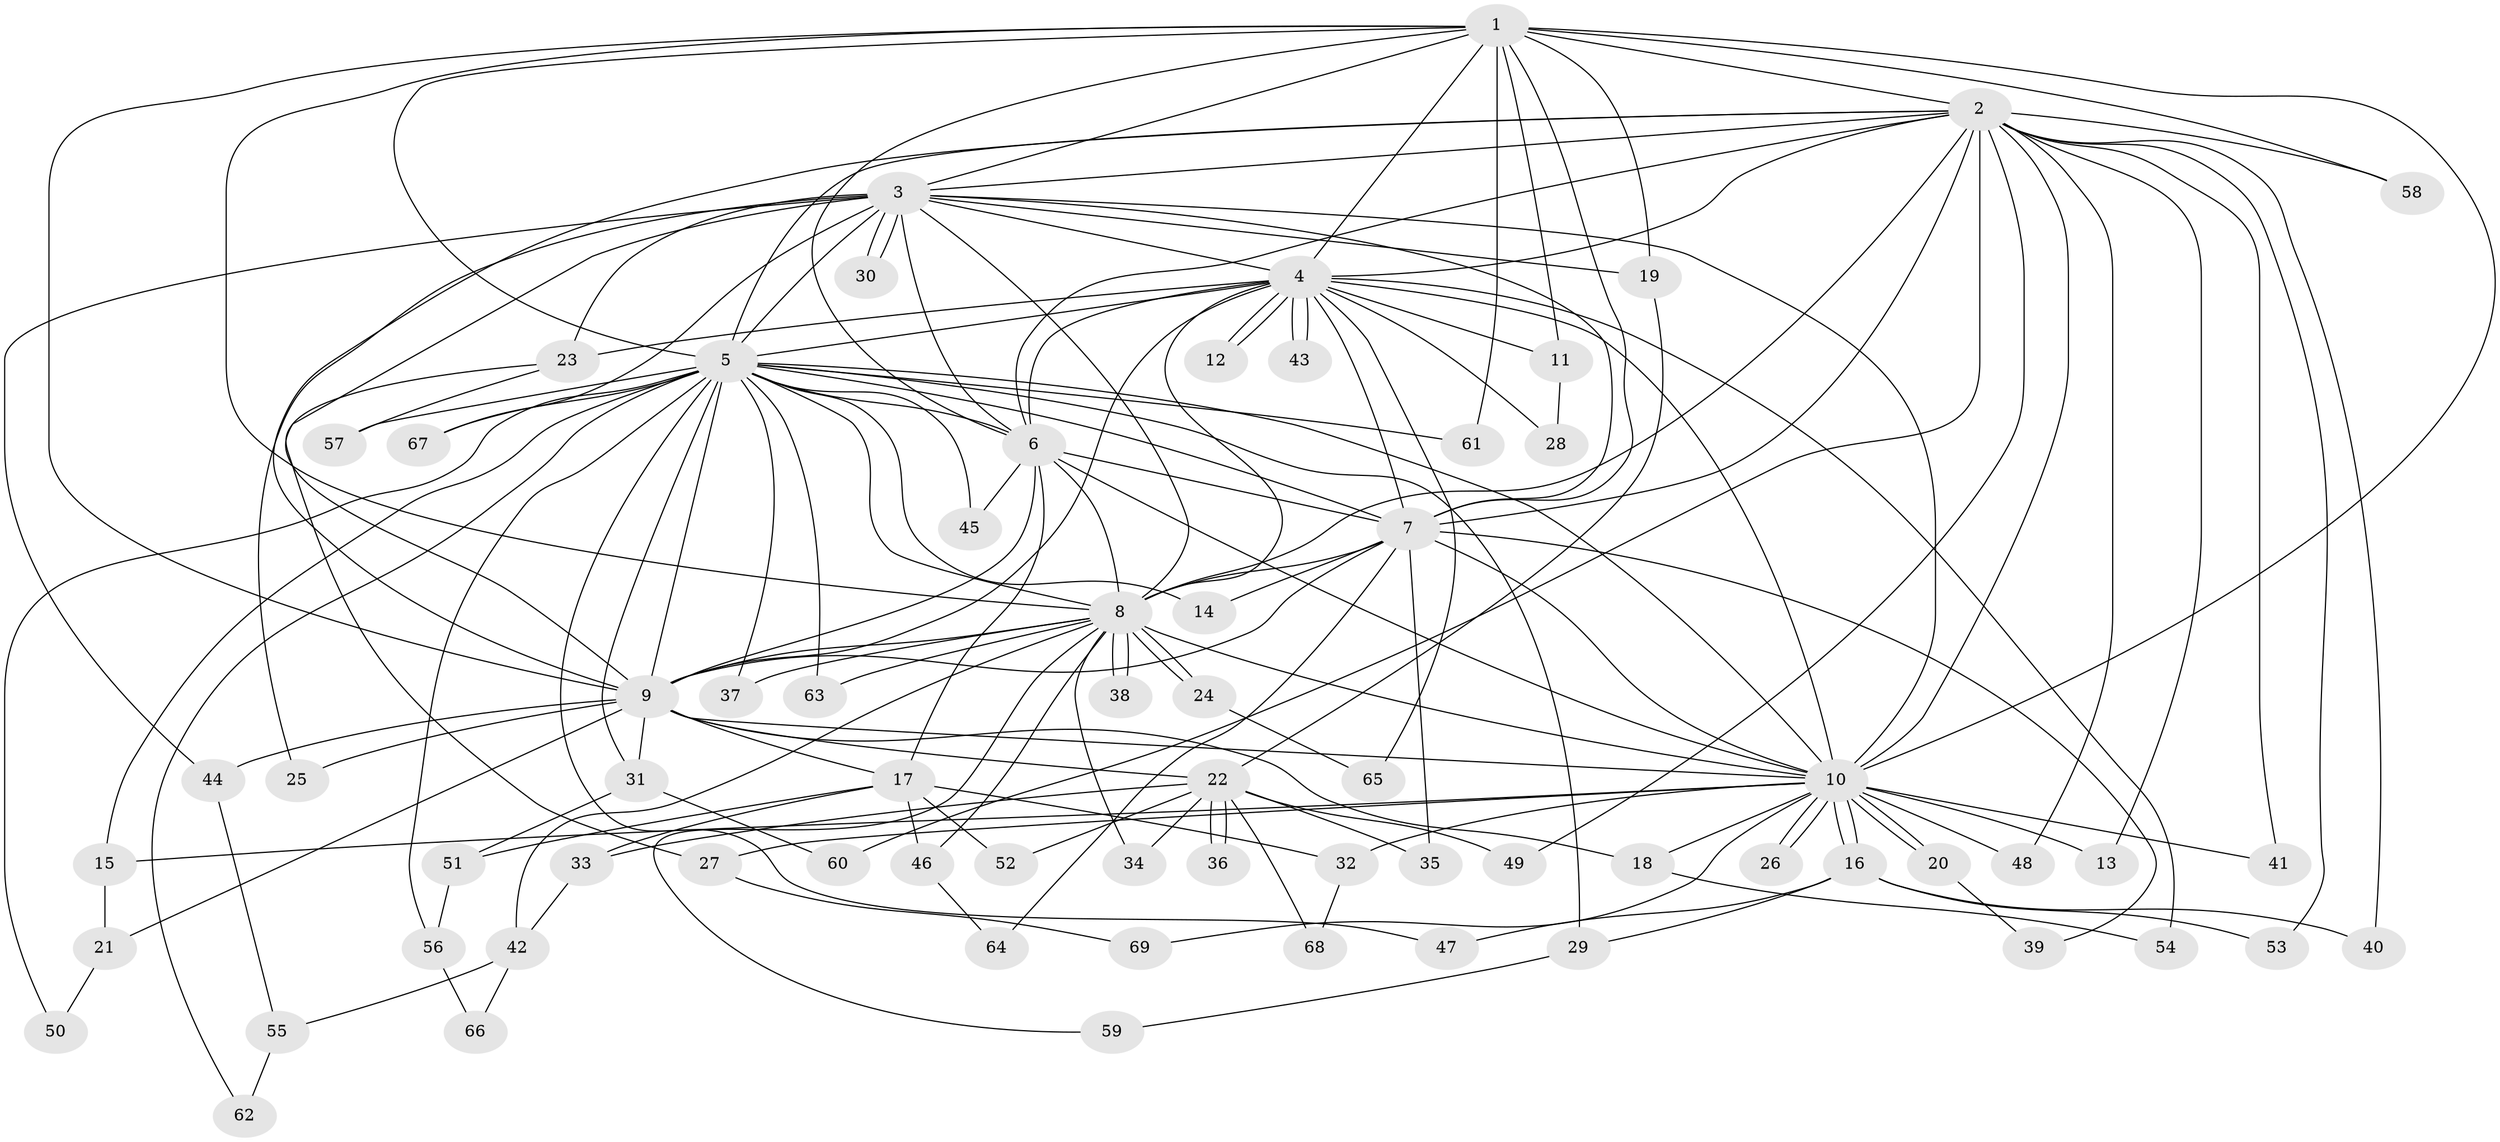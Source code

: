 // coarse degree distribution, {9: 0.07142857142857142, 14: 0.07142857142857142, 11: 0.03571428571428571, 10: 0.03571428571428571, 13: 0.03571428571428571, 2: 0.25, 4: 0.10714285714285714, 8: 0.03571428571428571, 5: 0.14285714285714285, 7: 0.03571428571428571, 1: 0.10714285714285714, 3: 0.07142857142857142}
// Generated by graph-tools (version 1.1) at 2025/49/03/04/25 22:49:32]
// undirected, 69 vertices, 163 edges
graph export_dot {
  node [color=gray90,style=filled];
  1;
  2;
  3;
  4;
  5;
  6;
  7;
  8;
  9;
  10;
  11;
  12;
  13;
  14;
  15;
  16;
  17;
  18;
  19;
  20;
  21;
  22;
  23;
  24;
  25;
  26;
  27;
  28;
  29;
  30;
  31;
  32;
  33;
  34;
  35;
  36;
  37;
  38;
  39;
  40;
  41;
  42;
  43;
  44;
  45;
  46;
  47;
  48;
  49;
  50;
  51;
  52;
  53;
  54;
  55;
  56;
  57;
  58;
  59;
  60;
  61;
  62;
  63;
  64;
  65;
  66;
  67;
  68;
  69;
  1 -- 2;
  1 -- 3;
  1 -- 4;
  1 -- 5;
  1 -- 6;
  1 -- 7;
  1 -- 8;
  1 -- 9;
  1 -- 10;
  1 -- 11;
  1 -- 19;
  1 -- 58;
  1 -- 61;
  2 -- 3;
  2 -- 4;
  2 -- 5;
  2 -- 6;
  2 -- 7;
  2 -- 8;
  2 -- 9;
  2 -- 10;
  2 -- 13;
  2 -- 40;
  2 -- 41;
  2 -- 48;
  2 -- 49;
  2 -- 53;
  2 -- 58;
  2 -- 60;
  3 -- 4;
  3 -- 5;
  3 -- 6;
  3 -- 7;
  3 -- 8;
  3 -- 9;
  3 -- 10;
  3 -- 19;
  3 -- 23;
  3 -- 25;
  3 -- 30;
  3 -- 30;
  3 -- 44;
  3 -- 67;
  4 -- 5;
  4 -- 6;
  4 -- 7;
  4 -- 8;
  4 -- 9;
  4 -- 10;
  4 -- 11;
  4 -- 12;
  4 -- 12;
  4 -- 23;
  4 -- 28;
  4 -- 43;
  4 -- 43;
  4 -- 54;
  4 -- 65;
  5 -- 6;
  5 -- 7;
  5 -- 8;
  5 -- 9;
  5 -- 10;
  5 -- 14;
  5 -- 15;
  5 -- 29;
  5 -- 31;
  5 -- 37;
  5 -- 45;
  5 -- 47;
  5 -- 50;
  5 -- 56;
  5 -- 57;
  5 -- 61;
  5 -- 62;
  5 -- 63;
  5 -- 67;
  6 -- 7;
  6 -- 8;
  6 -- 9;
  6 -- 10;
  6 -- 17;
  6 -- 45;
  7 -- 8;
  7 -- 9;
  7 -- 10;
  7 -- 14;
  7 -- 35;
  7 -- 39;
  7 -- 64;
  8 -- 9;
  8 -- 10;
  8 -- 24;
  8 -- 24;
  8 -- 34;
  8 -- 37;
  8 -- 38;
  8 -- 38;
  8 -- 42;
  8 -- 46;
  8 -- 59;
  8 -- 63;
  9 -- 10;
  9 -- 17;
  9 -- 18;
  9 -- 21;
  9 -- 22;
  9 -- 25;
  9 -- 31;
  9 -- 44;
  10 -- 13;
  10 -- 15;
  10 -- 16;
  10 -- 16;
  10 -- 18;
  10 -- 20;
  10 -- 20;
  10 -- 26;
  10 -- 26;
  10 -- 27;
  10 -- 32;
  10 -- 41;
  10 -- 48;
  10 -- 69;
  11 -- 28;
  15 -- 21;
  16 -- 29;
  16 -- 40;
  16 -- 47;
  16 -- 53;
  17 -- 32;
  17 -- 33;
  17 -- 46;
  17 -- 51;
  17 -- 52;
  18 -- 54;
  19 -- 22;
  20 -- 39;
  21 -- 50;
  22 -- 33;
  22 -- 34;
  22 -- 35;
  22 -- 36;
  22 -- 36;
  22 -- 49;
  22 -- 52;
  22 -- 68;
  23 -- 27;
  23 -- 57;
  24 -- 65;
  27 -- 69;
  29 -- 59;
  31 -- 51;
  31 -- 60;
  32 -- 68;
  33 -- 42;
  42 -- 55;
  42 -- 66;
  44 -- 55;
  46 -- 64;
  51 -- 56;
  55 -- 62;
  56 -- 66;
}
